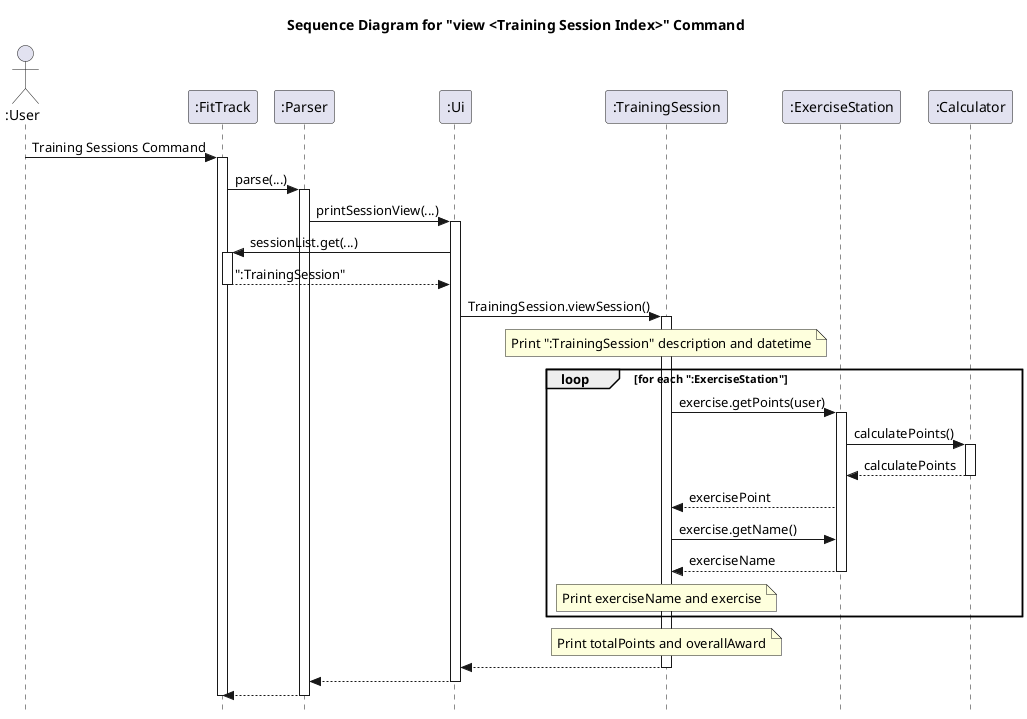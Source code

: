 @startuml
title Sequence Diagram for "view <Training Session Index>" Command
skinparam style strictuml

actor ":User"

":User" -> ":FitTrack": Training Sessions Command
activate ":FitTrack"
    ":FitTrack" -> ":Parser": parse(...)
        activate ":Parser"
            ":Parser" -> ":Ui": printSessionView(...)
                activate ":Ui"
                    ":Ui" -> ":FitTrack" : sessionList.get(...)
                        activate ":FitTrack"
                            ":FitTrack" --> ":Ui": ":TrainingSession"
                        deactivate ":FitTrack"
                    ":Ui" -> ":TrainingSession": TrainingSession.viewSession()
                        activate ":TrainingSession"
                            note over ":TrainingSession"
                            Print ":TrainingSession" description and datetime
                            end note
                            loop for each ":ExerciseStation"
                                ":TrainingSession" -> ":ExerciseStation": exercise.getPoints(user)
                                activate ":ExerciseStation"
                                    ":ExerciseStation" -> ":Calculator": calculatePoints()
                                    activate ":Calculator"
                                    ":Calculator" --> ":ExerciseStation": calculatePoints
                                    deactivate ":Calculator"
                                ":ExerciseStation" --> ":TrainingSession": exercisePoint
                                ":TrainingSession" -> ":ExerciseStation": exercise.getName()
                                ":ExerciseStation" --> ":TrainingSession": exerciseName
                                deactivate ":ExerciseStation"
                                note over ":TrainingSession"
                                Print exerciseName and exercise
                                end note
                            end loop
                            note over ":TrainingSession"
                            Print totalPoints and overallAward
                            end note
                            deactivate ":ExerciseStation"
                            ":TrainingSession" --> ":Ui"
                        deactivate ":TrainingSession"
                ":Ui" --> ":Parser"
                deactivate ":Ui"
            ":Parser" --> ":FitTrack"
        deactivate ":Parser"
deactivate ":FitTrack"

'activate FitTrack
'FitTrack -> Parser: parse(...)
'activate Parser
'Parser -> Ui: printSessionList(...)
'
'activate Ui
'
'alt sessionList.isEmpty()
'    note over Ui
'        Print LIST_SESSION_EMPTY_MESSAGE
'    end note
'else !sessionList.isEmpty()
'    note over Ui
'        Print LIST_SESSION_MESSAGE
'    end note
'    loop for each in sessionList
'        Ui --> FitTrack: sessionList.get(sessionIndex)
'        activate FitTrack
'        FitTrack --> Ui: TrainingSession
'        deactivate FitTrack
'
'        Ui -> TrainingSession: getSessionDescription()
'        activate TrainingSession
'        TrainingSession --> Ui: sessionDescription
'        deactivate TrainingSession
'
'        note over Ui
'            Print sessionDescription
'        end note
'    end
'    Ui -> Ui: printSessionCount()
'    activate Ui
'    Ui --> Ui
'    deactivate Ui
'end
'Ui --> Parser
'deactivate Ui
'Parser --> FitTrack
'deactivate Parser
'FitTrack --> User
'deactivate FitTrack

@enduml
